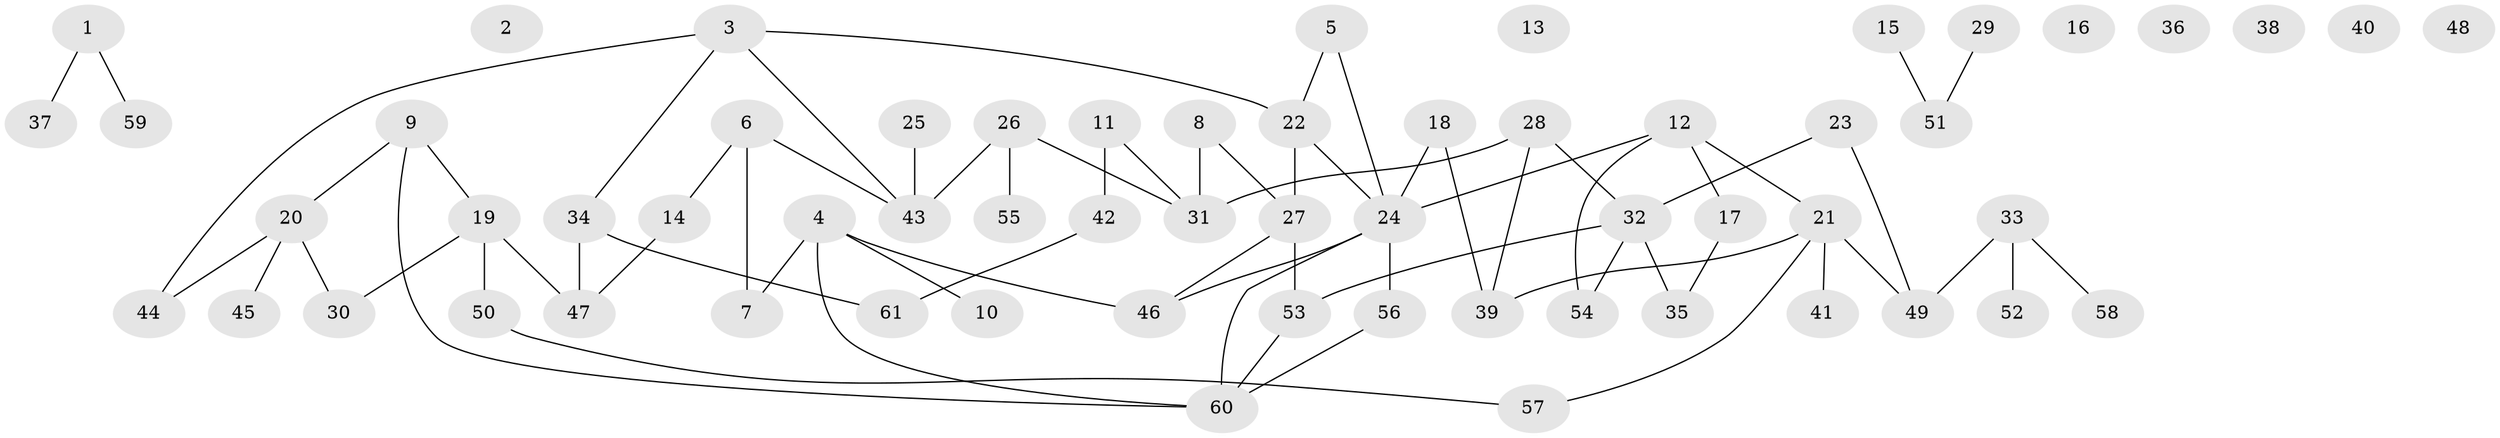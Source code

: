 // coarse degree distribution, {3: 0.2727272727272727, 4: 0.36363636363636365, 2: 0.22727272727272727, 1: 0.09090909090909091, 6: 0.045454545454545456}
// Generated by graph-tools (version 1.1) at 2025/35/03/04/25 23:35:44]
// undirected, 61 vertices, 70 edges
graph export_dot {
  node [color=gray90,style=filled];
  1;
  2;
  3;
  4;
  5;
  6;
  7;
  8;
  9;
  10;
  11;
  12;
  13;
  14;
  15;
  16;
  17;
  18;
  19;
  20;
  21;
  22;
  23;
  24;
  25;
  26;
  27;
  28;
  29;
  30;
  31;
  32;
  33;
  34;
  35;
  36;
  37;
  38;
  39;
  40;
  41;
  42;
  43;
  44;
  45;
  46;
  47;
  48;
  49;
  50;
  51;
  52;
  53;
  54;
  55;
  56;
  57;
  58;
  59;
  60;
  61;
  1 -- 37;
  1 -- 59;
  3 -- 22;
  3 -- 34;
  3 -- 43;
  3 -- 44;
  4 -- 7;
  4 -- 10;
  4 -- 46;
  4 -- 60;
  5 -- 22;
  5 -- 24;
  6 -- 7;
  6 -- 14;
  6 -- 43;
  8 -- 27;
  8 -- 31;
  9 -- 19;
  9 -- 20;
  9 -- 60;
  11 -- 31;
  11 -- 42;
  12 -- 17;
  12 -- 21;
  12 -- 24;
  12 -- 54;
  14 -- 47;
  15 -- 51;
  17 -- 35;
  18 -- 24;
  18 -- 39;
  19 -- 30;
  19 -- 47;
  19 -- 50;
  20 -- 30;
  20 -- 44;
  20 -- 45;
  21 -- 39;
  21 -- 41;
  21 -- 49;
  21 -- 57;
  22 -- 24;
  22 -- 27;
  23 -- 32;
  23 -- 49;
  24 -- 46;
  24 -- 56;
  24 -- 60;
  25 -- 43;
  26 -- 31;
  26 -- 43;
  26 -- 55;
  27 -- 46;
  27 -- 53;
  28 -- 31;
  28 -- 32;
  28 -- 39;
  29 -- 51;
  32 -- 35;
  32 -- 53;
  32 -- 54;
  33 -- 49;
  33 -- 52;
  33 -- 58;
  34 -- 47;
  34 -- 61;
  42 -- 61;
  50 -- 57;
  53 -- 60;
  56 -- 60;
}
